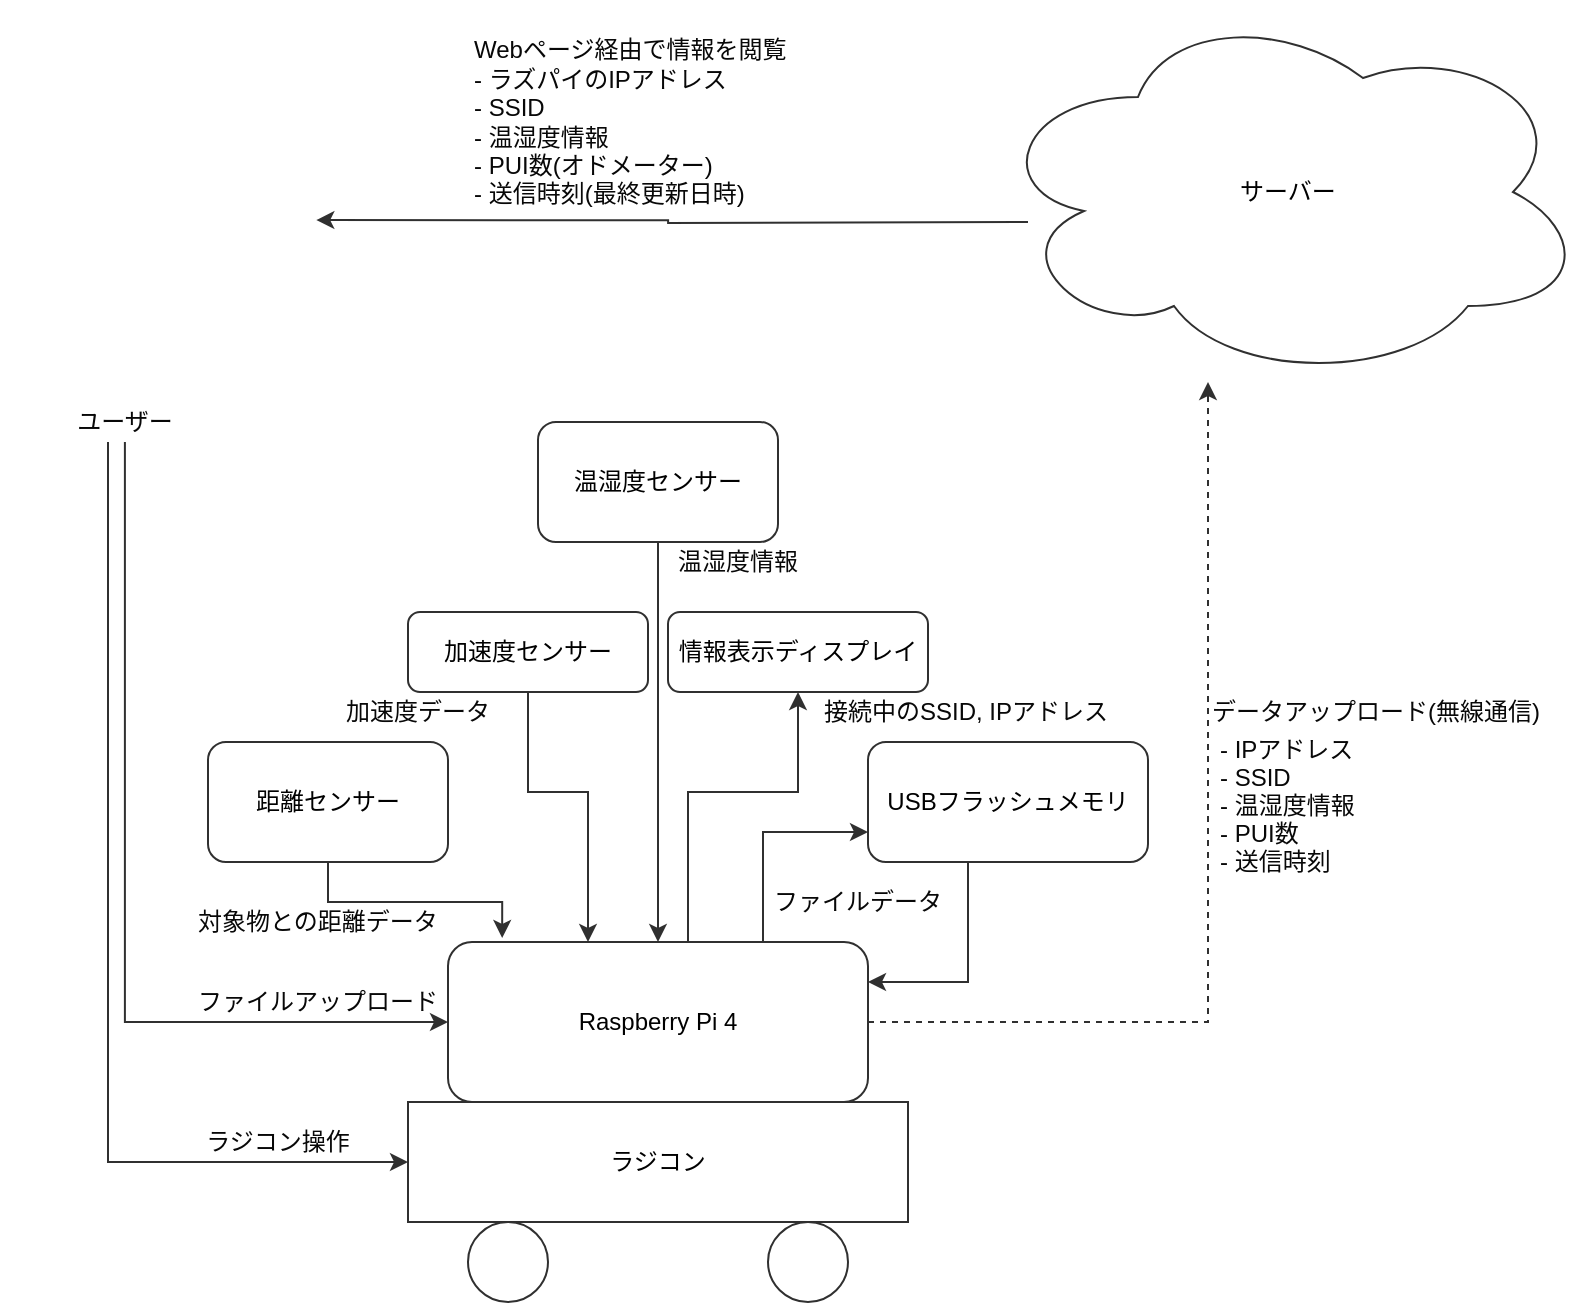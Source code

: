 <mxfile>
    <diagram id="tnHq8Ioqzv3WrPiGQhEZ" name="ページ1">
        <mxGraphModel dx="1118" dy="790" grid="1" gridSize="10" guides="1" tooltips="1" connect="1" arrows="1" fold="1" page="1" pageScale="1" pageWidth="827" pageHeight="1169" background="#ffffff" math="0" shadow="0">
            <root>
                <mxCell id="0"/>
                <mxCell id="1" parent="0"/>
                <mxCell id="14" style="edgeStyle=orthogonalEdgeStyle;rounded=0;orthogonalLoop=1;jettySize=auto;html=1;exitX=0.75;exitY=0;exitDx=0;exitDy=0;entryX=0.5;entryY=1;entryDx=0;entryDy=0;strokeColor=#303030;" edge="1" parent="1" source="2" target="13">
                    <mxGeometry relative="1" as="geometry">
                        <Array as="points">
                            <mxPoint x="350" y="670"/>
                            <mxPoint x="350" y="595"/>
                            <mxPoint x="405" y="595"/>
                        </Array>
                    </mxGeometry>
                </mxCell>
                <mxCell id="18" style="edgeStyle=orthogonalEdgeStyle;rounded=0;orthogonalLoop=1;jettySize=auto;html=1;exitX=0.75;exitY=0;exitDx=0;exitDy=0;entryX=0;entryY=0.75;entryDx=0;entryDy=0;strokeColor=#303030;" edge="1" parent="1" source="2" target="15">
                    <mxGeometry relative="1" as="geometry"/>
                </mxCell>
                <mxCell id="26" style="edgeStyle=orthogonalEdgeStyle;rounded=0;orthogonalLoop=1;jettySize=auto;html=1;exitX=1;exitY=0.5;exitDx=0;exitDy=0;dashed=1;strokeColor=#303030;" edge="1" parent="1" source="2">
                    <mxGeometry relative="1" as="geometry">
                        <mxPoint x="610" y="390" as="targetPoint"/>
                        <Array as="points">
                            <mxPoint x="610" y="710"/>
                        </Array>
                    </mxGeometry>
                </mxCell>
                <mxCell id="2" value="Raspberry Pi 4" style="rounded=1;whiteSpace=wrap;html=1;strokeColor=#303030;" vertex="1" parent="1">
                    <mxGeometry x="230" y="670" width="210" height="80" as="geometry"/>
                </mxCell>
                <mxCell id="5" value="ラジコン" style="rounded=0;whiteSpace=wrap;html=1;strokeColor=#303030;" vertex="1" parent="1">
                    <mxGeometry x="210" y="750" width="250" height="60" as="geometry"/>
                </mxCell>
                <mxCell id="6" value="" style="ellipse;whiteSpace=wrap;html=1;aspect=fixed;strokeColor=#303030;" vertex="1" parent="1">
                    <mxGeometry x="240" y="810" width="40" height="40" as="geometry"/>
                </mxCell>
                <mxCell id="7" value="" style="ellipse;whiteSpace=wrap;html=1;aspect=fixed;strokeColor=#303030;" vertex="1" parent="1">
                    <mxGeometry x="390" y="810" width="40" height="40" as="geometry"/>
                </mxCell>
                <mxCell id="10" style="edgeStyle=orthogonalEdgeStyle;rounded=0;orthogonalLoop=1;jettySize=auto;html=1;exitX=0.5;exitY=1;exitDx=0;exitDy=0;entryX=0.129;entryY=-0.025;entryDx=0;entryDy=0;entryPerimeter=0;strokeColor=#303030;" edge="1" parent="1" source="8" target="2">
                    <mxGeometry relative="1" as="geometry"/>
                </mxCell>
                <mxCell id="8" value="距離センサー" style="rounded=1;whiteSpace=wrap;html=1;strokeColor=#303030;" vertex="1" parent="1">
                    <mxGeometry x="110" y="570" width="120" height="60" as="geometry"/>
                </mxCell>
                <mxCell id="12" style="edgeStyle=orthogonalEdgeStyle;rounded=0;orthogonalLoop=1;jettySize=auto;html=1;strokeColor=#303030;" edge="1" parent="1" source="11">
                    <mxGeometry relative="1" as="geometry">
                        <mxPoint x="300" y="670" as="targetPoint"/>
                        <Array as="points">
                            <mxPoint x="270" y="595"/>
                            <mxPoint x="300" y="595"/>
                            <mxPoint x="300" y="670"/>
                        </Array>
                    </mxGeometry>
                </mxCell>
                <mxCell id="11" value="加速度センサー" style="rounded=1;whiteSpace=wrap;html=1;strokeColor=#303030;" vertex="1" parent="1">
                    <mxGeometry x="210" y="505" width="120" height="40" as="geometry"/>
                </mxCell>
                <mxCell id="13" value="情報表示ディスプレイ" style="rounded=1;whiteSpace=wrap;html=1;strokeColor=#303030;" vertex="1" parent="1">
                    <mxGeometry x="340" y="505" width="130" height="40" as="geometry"/>
                </mxCell>
                <mxCell id="19" style="edgeStyle=orthogonalEdgeStyle;rounded=0;orthogonalLoop=1;jettySize=auto;html=1;exitX=0.25;exitY=1;exitDx=0;exitDy=0;entryX=1;entryY=0.25;entryDx=0;entryDy=0;strokeColor=#303030;" edge="1" parent="1" source="15" target="2">
                    <mxGeometry relative="1" as="geometry">
                        <Array as="points">
                            <mxPoint x="490" y="630"/>
                            <mxPoint x="490" y="690"/>
                        </Array>
                    </mxGeometry>
                </mxCell>
                <mxCell id="15" value="USBフラッシュメモリ" style="rounded=1;whiteSpace=wrap;html=1;strokeColor=#303030;" vertex="1" parent="1">
                    <mxGeometry x="440" y="570" width="140" height="60" as="geometry"/>
                </mxCell>
                <mxCell id="20" value="対象物との距離データ" style="text;html=1;fillColor=none;align=center;verticalAlign=middle;whiteSpace=wrap;rounded=0;fontColor=#080808;" vertex="1" parent="1">
                    <mxGeometry x="100" y="650" width="130" height="20" as="geometry"/>
                </mxCell>
                <mxCell id="21" value="加速度データ" style="text;html=1;fillColor=none;align=center;verticalAlign=middle;whiteSpace=wrap;rounded=0;fontColor=#080808;" vertex="1" parent="1">
                    <mxGeometry x="160" y="545" width="110" height="20" as="geometry"/>
                </mxCell>
                <mxCell id="22" value="ファイルデータ" style="text;html=1;fillColor=none;align=center;verticalAlign=middle;whiteSpace=wrap;rounded=0;fontColor=#080808;" vertex="1" parent="1">
                    <mxGeometry x="390" y="640" width="90" height="20" as="geometry"/>
                </mxCell>
                <mxCell id="23" value="接続中のSSID, IPアドレス" style="text;html=1;fillColor=none;align=center;verticalAlign=middle;whiteSpace=wrap;rounded=0;fontColor=#080808;" vertex="1" parent="1">
                    <mxGeometry x="414" y="545" width="150" height="20" as="geometry"/>
                </mxCell>
                <mxCell id="31" style="edgeStyle=orthogonalEdgeStyle;rounded=0;orthogonalLoop=1;jettySize=auto;html=1;entryX=1.027;entryY=0.465;entryDx=0;entryDy=0;entryPerimeter=0;strokeColor=#303030;" edge="1" parent="1" target="30">
                    <mxGeometry relative="1" as="geometry">
                        <mxPoint x="520" y="310" as="sourcePoint"/>
                    </mxGeometry>
                </mxCell>
                <mxCell id="27" value="&lt;span style=&quot;font-weight: normal&quot;&gt;データアップロード(無線通信)&lt;/span&gt;" style="text;html=1;fillColor=none;align=left;verticalAlign=middle;whiteSpace=wrap;rounded=0;fontStyle=1;fontColor=#080808;" vertex="1" parent="1">
                    <mxGeometry x="610" y="540" width="170" height="30" as="geometry"/>
                </mxCell>
                <mxCell id="29" value="- IPアドレス&#10;- SSID&#10;- 温湿度情報&#10;- PUI数&#10;- 送信時刻" style="text;fillColor=none;align=left;verticalAlign=top;spacingLeft=4;spacingRight=4;overflow=hidden;rotatable=0;points=[[0,0.5],[1,0.5]];portConstraint=eastwest;fontColor=#080808;" vertex="1" parent="1">
                    <mxGeometry x="610" y="560" width="140" height="90" as="geometry"/>
                </mxCell>
                <mxCell id="30" value="" style="shape=image;verticalLabelPosition=bottom;labelBackgroundColor=#ffffff;verticalAlign=top;aspect=fixed;imageAspect=0;image=https://1.bp.blogspot.com/-qJOC3lNBx-o/X9GYKL3X61I/AAAAAAABctw/gcQUKI_5cIoM1HEm794M2SxTP31HAcTPgCNcBGAsYHQ/s400/idol_koisuru_boy_man.png;strokeColor=#303030;" vertex="1" parent="1">
                    <mxGeometry x="6.15" y="230" width="153.85" height="170" as="geometry"/>
                </mxCell>
                <mxCell id="39" style="edgeStyle=orthogonalEdgeStyle;rounded=0;orthogonalLoop=1;jettySize=auto;html=1;entryX=0;entryY=0.5;entryDx=0;entryDy=0;strokeColor=#303030;" edge="1" parent="1" source="32" target="2">
                    <mxGeometry relative="1" as="geometry">
                        <Array as="points">
                            <mxPoint x="69" y="710"/>
                        </Array>
                    </mxGeometry>
                </mxCell>
                <mxCell id="32" value="ユーザー" style="text;html=1;fillColor=none;align=center;verticalAlign=middle;whiteSpace=wrap;rounded=0;fontColor=#080808;" vertex="1" parent="1">
                    <mxGeometry x="36.92" y="400" width="63.08" height="20" as="geometry"/>
                </mxCell>
                <mxCell id="35" style="edgeStyle=orthogonalEdgeStyle;rounded=0;orthogonalLoop=1;jettySize=auto;html=1;entryX=0.5;entryY=0;entryDx=0;entryDy=0;strokeColor=#303030;" edge="1" parent="1" source="34" target="2">
                    <mxGeometry relative="1" as="geometry">
                        <mxPoint x="330" y="660" as="targetPoint"/>
                    </mxGeometry>
                </mxCell>
                <mxCell id="34" value="温湿度センサー" style="rounded=1;whiteSpace=wrap;html=1;align=center;strokeColor=#303030;" vertex="1" parent="1">
                    <mxGeometry x="275" y="410" width="120" height="60" as="geometry"/>
                </mxCell>
                <mxCell id="36" value="温湿度情報" style="text;html=1;fillColor=none;align=center;verticalAlign=middle;whiteSpace=wrap;rounded=0;fontColor=#080808;" vertex="1" parent="1">
                    <mxGeometry x="340" y="470" width="70" height="20" as="geometry"/>
                </mxCell>
                <mxCell id="37" value="Webページ経由で情報を閲覧&lt;br&gt;- ラズパイのIPアドレス&lt;br&gt;- SSID&lt;br&gt;- 温湿度情報&lt;br&gt;- PUI数(オドメーター)&lt;br&gt;- 送信時刻(最終更新日時)" style="text;html=1;fillColor=none;align=left;verticalAlign=middle;whiteSpace=wrap;rounded=0;fontColor=#080808;" vertex="1" parent="1">
                    <mxGeometry x="241" y="210" width="190" height="100" as="geometry"/>
                </mxCell>
                <mxCell id="38" value="サーバー" style="ellipse;shape=cloud;whiteSpace=wrap;html=1;align=center;strokeColor=#303030;" vertex="1" parent="1">
                    <mxGeometry x="500" y="200" width="300" height="190" as="geometry"/>
                </mxCell>
                <mxCell id="40" value="ファイルアップロード" style="text;html=1;fillColor=none;align=center;verticalAlign=middle;whiteSpace=wrap;rounded=0;fontColor=#080808;" vertex="1" parent="1">
                    <mxGeometry x="100" y="690" width="130" height="20" as="geometry"/>
                </mxCell>
                <mxCell id="41" style="edgeStyle=orthogonalEdgeStyle;rounded=0;orthogonalLoop=1;jettySize=auto;html=1;strokeColor=#303030;" edge="1" parent="1">
                    <mxGeometry relative="1" as="geometry">
                        <mxPoint x="60" y="420" as="sourcePoint"/>
                        <mxPoint x="210" y="780" as="targetPoint"/>
                        <Array as="points">
                            <mxPoint x="60" y="780"/>
                        </Array>
                    </mxGeometry>
                </mxCell>
                <mxCell id="42" value="ラジコン操作" style="text;html=1;fillColor=none;align=center;verticalAlign=middle;whiteSpace=wrap;rounded=0;fontColor=#080808;" vertex="1" parent="1">
                    <mxGeometry x="80" y="760" width="130" height="20" as="geometry"/>
                </mxCell>
            </root>
        </mxGraphModel>
    </diagram>
</mxfile>